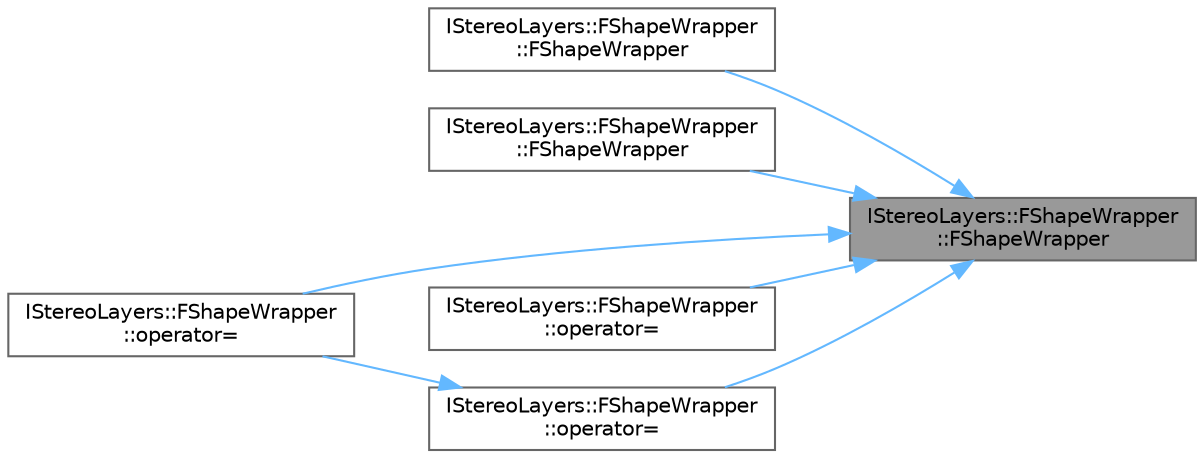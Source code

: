 digraph "IStereoLayers::FShapeWrapper::FShapeWrapper"
{
 // INTERACTIVE_SVG=YES
 // LATEX_PDF_SIZE
  bgcolor="transparent";
  edge [fontname=Helvetica,fontsize=10,labelfontname=Helvetica,labelfontsize=10];
  node [fontname=Helvetica,fontsize=10,shape=box,height=0.2,width=0.4];
  rankdir="RL";
  Node1 [id="Node000001",label="IStereoLayers::FShapeWrapper\l::FShapeWrapper",height=0.2,width=0.4,color="gray40", fillcolor="grey60", style="filled", fontcolor="black",tooltip=" "];
  Node1 -> Node2 [id="edge1_Node000001_Node000002",dir="back",color="steelblue1",style="solid",tooltip=" "];
  Node2 [id="Node000002",label="IStereoLayers::FShapeWrapper\l::FShapeWrapper",height=0.2,width=0.4,color="grey40", fillcolor="white", style="filled",URL="$d5/d65/structIStereoLayers_1_1FShapeWrapper.html#a4f35af2cfa63ddf7a8a9e6739cdec279",tooltip=" "];
  Node1 -> Node3 [id="edge2_Node000001_Node000003",dir="back",color="steelblue1",style="solid",tooltip=" "];
  Node3 [id="Node000003",label="IStereoLayers::FShapeWrapper\l::FShapeWrapper",height=0.2,width=0.4,color="grey40", fillcolor="white", style="filled",URL="$d5/d65/structIStereoLayers_1_1FShapeWrapper.html#a6f540c0ebc76d67ad35dc0fbc6340681",tooltip=" "];
  Node1 -> Node4 [id="edge3_Node000001_Node000004",dir="back",color="steelblue1",style="solid",tooltip=" "];
  Node4 [id="Node000004",label="IStereoLayers::FShapeWrapper\l::operator=",height=0.2,width=0.4,color="grey40", fillcolor="white", style="filled",URL="$d5/d65/structIStereoLayers_1_1FShapeWrapper.html#ab0fd24ea3e1d231a6a9e3be53e9f6ad5",tooltip=" "];
  Node1 -> Node5 [id="edge4_Node000001_Node000005",dir="back",color="steelblue1",style="solid",tooltip=" "];
  Node5 [id="Node000005",label="IStereoLayers::FShapeWrapper\l::operator=",height=0.2,width=0.4,color="grey40", fillcolor="white", style="filled",URL="$d5/d65/structIStereoLayers_1_1FShapeWrapper.html#aabc18a35cca538e142fcc63b1cdd9e89",tooltip=" "];
  Node1 -> Node6 [id="edge5_Node000001_Node000006",dir="back",color="steelblue1",style="solid",tooltip=" "];
  Node6 [id="Node000006",label="IStereoLayers::FShapeWrapper\l::operator=",height=0.2,width=0.4,color="grey40", fillcolor="white", style="filled",URL="$d5/d65/structIStereoLayers_1_1FShapeWrapper.html#a37f354ab5ab338db1a09369467fa2390",tooltip=" "];
  Node6 -> Node4 [id="edge6_Node000006_Node000004",dir="back",color="steelblue1",style="solid",tooltip=" "];
}

